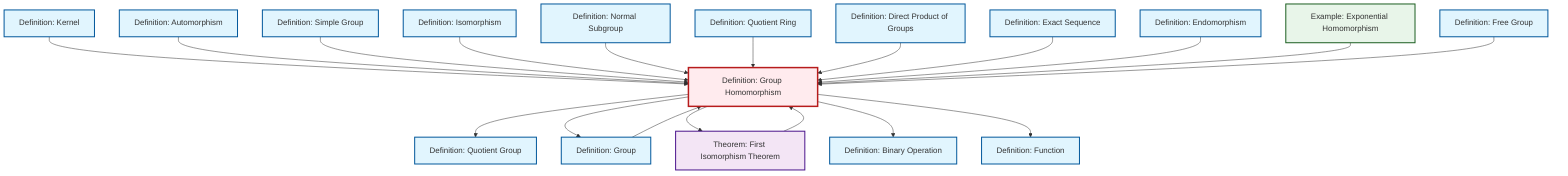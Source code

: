 graph TD
    classDef definition fill:#e1f5fe,stroke:#01579b,stroke-width:2px
    classDef theorem fill:#f3e5f5,stroke:#4a148c,stroke-width:2px
    classDef axiom fill:#fff3e0,stroke:#e65100,stroke-width:2px
    classDef example fill:#e8f5e9,stroke:#1b5e20,stroke-width:2px
    classDef current fill:#ffebee,stroke:#b71c1c,stroke-width:3px
    def-homomorphism["Definition: Group Homomorphism"]:::definition
    def-group["Definition: Group"]:::definition
    def-endomorphism["Definition: Endomorphism"]:::definition
    thm-first-isomorphism["Theorem: First Isomorphism Theorem"]:::theorem
    def-automorphism["Definition: Automorphism"]:::definition
    ex-exponential-homomorphism["Example: Exponential Homomorphism"]:::example
    def-exact-sequence["Definition: Exact Sequence"]:::definition
    def-isomorphism["Definition: Isomorphism"]:::definition
    def-function["Definition: Function"]:::definition
    def-kernel["Definition: Kernel"]:::definition
    def-direct-product["Definition: Direct Product of Groups"]:::definition
    def-simple-group["Definition: Simple Group"]:::definition
    def-normal-subgroup["Definition: Normal Subgroup"]:::definition
    def-quotient-ring["Definition: Quotient Ring"]:::definition
    def-binary-operation["Definition: Binary Operation"]:::definition
    def-quotient-group["Definition: Quotient Group"]:::definition
    def-free-group["Definition: Free Group"]:::definition
    def-homomorphism --> def-quotient-group
    def-kernel --> def-homomorphism
    def-automorphism --> def-homomorphism
    def-simple-group --> def-homomorphism
    def-isomorphism --> def-homomorphism
    def-normal-subgroup --> def-homomorphism
    def-quotient-ring --> def-homomorphism
    def-direct-product --> def-homomorphism
    def-exact-sequence --> def-homomorphism
    def-endomorphism --> def-homomorphism
    ex-exponential-homomorphism --> def-homomorphism
    def-homomorphism --> def-group
    def-free-group --> def-homomorphism
    def-homomorphism --> thm-first-isomorphism
    thm-first-isomorphism --> def-homomorphism
    def-homomorphism --> def-binary-operation
    def-homomorphism --> def-function
    def-group --> def-homomorphism
    class def-homomorphism current